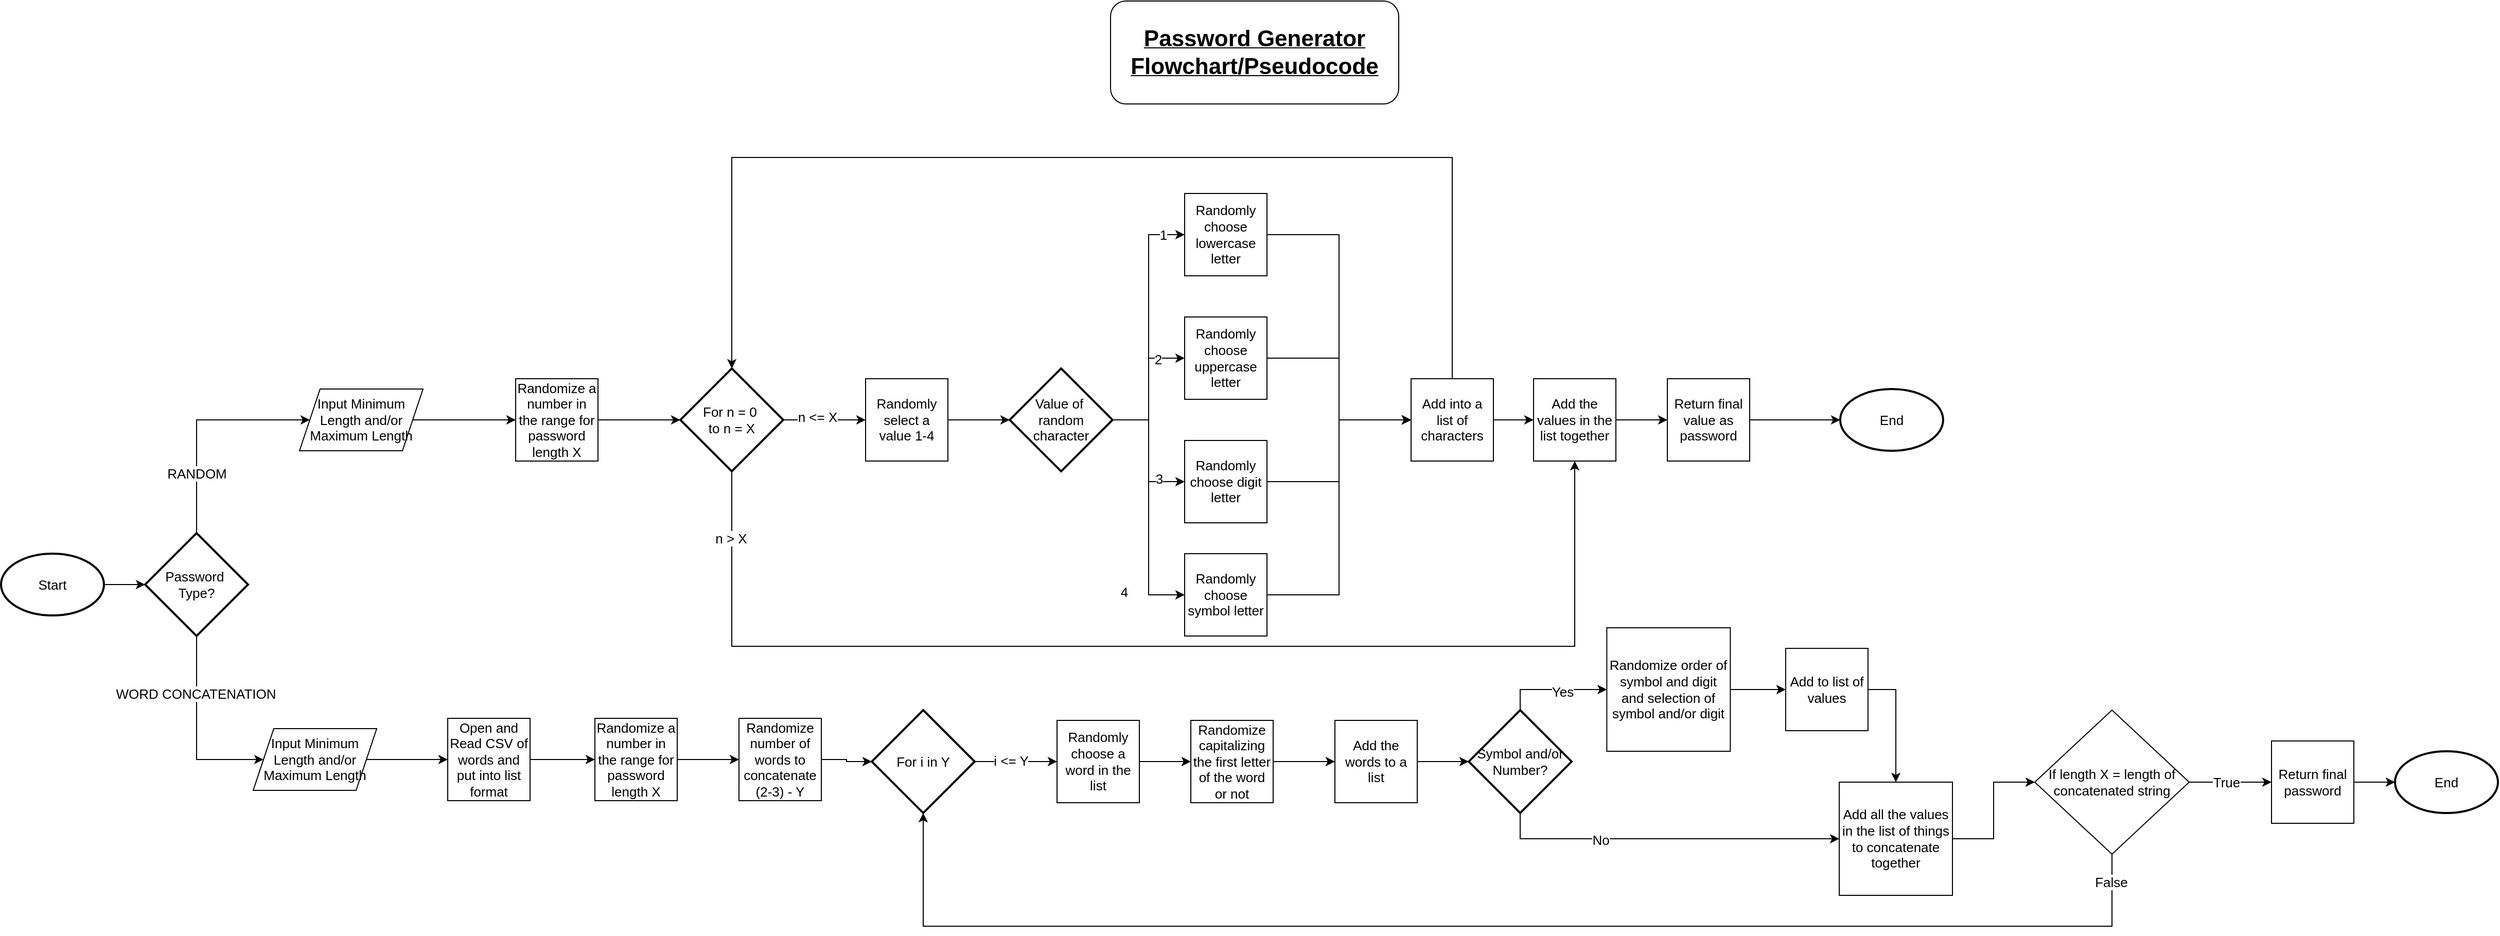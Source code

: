 <mxfile version="24.2.5" type="device">
  <diagram name="Page-1" id="Brz1T-335SznEZl_hwVO">
    <mxGraphModel dx="2511" dy="2027" grid="0" gridSize="10" guides="1" tooltips="1" connect="1" arrows="1" fold="1" page="0" pageScale="1" pageWidth="1100" pageHeight="850" math="0" shadow="0">
      <root>
        <mxCell id="0" />
        <mxCell id="1" parent="0" />
        <mxCell id="74nJ0j-40YjijVrkdA7i-1" value="Start" style="strokeWidth=2;html=1;shape=mxgraph.flowchart.start_1;whiteSpace=wrap;fontSize=13;" vertex="1" parent="1">
          <mxGeometry x="150" y="290" width="100" height="60" as="geometry" />
        </mxCell>
        <mxCell id="74nJ0j-40YjijVrkdA7i-2" value="End" style="strokeWidth=2;html=1;shape=mxgraph.flowchart.start_1;whiteSpace=wrap;fontSize=13;" vertex="1" parent="1">
          <mxGeometry x="2476" y="482" width="100" height="60" as="geometry" />
        </mxCell>
        <mxCell id="74nJ0j-40YjijVrkdA7i-3" value="&lt;b&gt;&lt;u&gt;&lt;font style=&quot;font-size: 22px;&quot;&gt;Password Generator Flowchart/Pseudocode&lt;/font&gt;&lt;/u&gt;&lt;/b&gt;" style="rounded=1;whiteSpace=wrap;html=1;" vertex="1" parent="1">
          <mxGeometry x="1228" y="-247" width="280" height="100" as="geometry" />
        </mxCell>
        <mxCell id="74nJ0j-40YjijVrkdA7i-8" style="edgeStyle=orthogonalEdgeStyle;rounded=0;orthogonalLoop=1;jettySize=auto;html=1;exitX=0.5;exitY=1;exitDx=0;exitDy=0;exitPerimeter=0;entryX=0;entryY=0.5;entryDx=0;entryDy=0;fontSize=13;" edge="1" parent="1" source="74nJ0j-40YjijVrkdA7i-4" target="74nJ0j-40YjijVrkdA7i-7">
          <mxGeometry relative="1" as="geometry">
            <Array as="points">
              <mxPoint x="340" y="490" />
            </Array>
          </mxGeometry>
        </mxCell>
        <mxCell id="74nJ0j-40YjijVrkdA7i-11" value="WORD CONCATENATION" style="edgeLabel;html=1;align=center;verticalAlign=middle;resizable=0;points=[];fontSize=13;" vertex="1" connectable="0" parent="74nJ0j-40YjijVrkdA7i-8">
          <mxGeometry x="-0.402" y="-1" relative="1" as="geometry">
            <mxPoint as="offset" />
          </mxGeometry>
        </mxCell>
        <mxCell id="74nJ0j-40YjijVrkdA7i-9" style="edgeStyle=orthogonalEdgeStyle;rounded=0;orthogonalLoop=1;jettySize=auto;html=1;exitX=0.5;exitY=0;exitDx=0;exitDy=0;exitPerimeter=0;entryX=0;entryY=0.5;entryDx=0;entryDy=0;fontSize=13;" edge="1" parent="1" source="74nJ0j-40YjijVrkdA7i-4" target="74nJ0j-40YjijVrkdA7i-5">
          <mxGeometry relative="1" as="geometry">
            <Array as="points">
              <mxPoint x="340" y="160" />
            </Array>
          </mxGeometry>
        </mxCell>
        <mxCell id="74nJ0j-40YjijVrkdA7i-10" value="RANDOM" style="edgeLabel;html=1;align=center;verticalAlign=middle;resizable=0;points=[];fontSize=13;" vertex="1" connectable="0" parent="74nJ0j-40YjijVrkdA7i-9">
          <mxGeometry x="-0.471" relative="1" as="geometry">
            <mxPoint as="offset" />
          </mxGeometry>
        </mxCell>
        <mxCell id="74nJ0j-40YjijVrkdA7i-4" value="Password&amp;nbsp;&lt;div style=&quot;font-size: 13px;&quot;&gt;Type?&lt;/div&gt;" style="strokeWidth=2;html=1;shape=mxgraph.flowchart.decision;whiteSpace=wrap;fontSize=13;" vertex="1" parent="1">
          <mxGeometry x="290" y="270" width="100" height="100" as="geometry" />
        </mxCell>
        <mxCell id="74nJ0j-40YjijVrkdA7i-15" style="edgeStyle=orthogonalEdgeStyle;rounded=0;orthogonalLoop=1;jettySize=auto;html=1;exitX=1;exitY=0.5;exitDx=0;exitDy=0;fontSize=13;" edge="1" parent="1" source="74nJ0j-40YjijVrkdA7i-5" target="74nJ0j-40YjijVrkdA7i-14">
          <mxGeometry relative="1" as="geometry" />
        </mxCell>
        <mxCell id="74nJ0j-40YjijVrkdA7i-5" value="Input Minimum Length and/or Maximum Length" style="shape=parallelogram;perimeter=parallelogramPerimeter;whiteSpace=wrap;html=1;fixedSize=1;fontSize=13;" vertex="1" parent="1">
          <mxGeometry x="440" y="130" width="120" height="60" as="geometry" />
        </mxCell>
        <mxCell id="74nJ0j-40YjijVrkdA7i-54" style="edgeStyle=orthogonalEdgeStyle;rounded=0;orthogonalLoop=1;jettySize=auto;html=1;exitX=1;exitY=0.5;exitDx=0;exitDy=0;entryX=0;entryY=0.5;entryDx=0;entryDy=0;fontSize=13;" edge="1" parent="1" source="74nJ0j-40YjijVrkdA7i-7" target="74nJ0j-40YjijVrkdA7i-53">
          <mxGeometry relative="1" as="geometry" />
        </mxCell>
        <mxCell id="74nJ0j-40YjijVrkdA7i-7" value="Input Minimum Length and/or Maximum Length" style="shape=parallelogram;perimeter=parallelogramPerimeter;whiteSpace=wrap;html=1;fixedSize=1;fontSize=13;" vertex="1" parent="1">
          <mxGeometry x="395" y="460" width="120" height="60" as="geometry" />
        </mxCell>
        <mxCell id="74nJ0j-40YjijVrkdA7i-16" style="edgeStyle=orthogonalEdgeStyle;rounded=0;orthogonalLoop=1;jettySize=auto;html=1;exitX=1;exitY=0.5;exitDx=0;exitDy=0;entryX=0;entryY=0.5;entryDx=0;entryDy=0;fontSize=13;" edge="1" parent="1" source="74nJ0j-40YjijVrkdA7i-14">
          <mxGeometry relative="1" as="geometry">
            <mxPoint x="810" y="160" as="targetPoint" />
          </mxGeometry>
        </mxCell>
        <mxCell id="74nJ0j-40YjijVrkdA7i-14" value="Randomize a number in the range for password length X" style="whiteSpace=wrap;html=1;aspect=fixed;fontSize=13;" vertex="1" parent="1">
          <mxGeometry x="650" y="120" width="80" height="80" as="geometry" />
        </mxCell>
        <mxCell id="74nJ0j-40YjijVrkdA7i-57" style="edgeStyle=orthogonalEdgeStyle;rounded=0;orthogonalLoop=1;jettySize=auto;html=1;exitX=1;exitY=0.5;exitDx=0;exitDy=0;entryX=0;entryY=0.5;entryDx=0;entryDy=0;fontSize=13;" edge="1" parent="1" source="74nJ0j-40YjijVrkdA7i-17" target="74nJ0j-40YjijVrkdA7i-56">
          <mxGeometry relative="1" as="geometry" />
        </mxCell>
        <mxCell id="74nJ0j-40YjijVrkdA7i-17" value="Randomize a number in the range for password length X" style="whiteSpace=wrap;html=1;aspect=fixed;fontSize=13;" vertex="1" parent="1">
          <mxGeometry x="727" y="450" width="80" height="80" as="geometry" />
        </mxCell>
        <mxCell id="74nJ0j-40YjijVrkdA7i-22" style="edgeStyle=orthogonalEdgeStyle;rounded=0;orthogonalLoop=1;jettySize=auto;html=1;exitX=1;exitY=0.5;exitDx=0;exitDy=0;exitPerimeter=0;entryX=0;entryY=0.5;entryDx=0;entryDy=0;fontSize=13;" edge="1" parent="1" source="74nJ0j-40YjijVrkdA7i-19" target="74nJ0j-40YjijVrkdA7i-21">
          <mxGeometry relative="1" as="geometry" />
        </mxCell>
        <mxCell id="74nJ0j-40YjijVrkdA7i-46" value="n &amp;lt;= X" style="edgeLabel;html=1;align=center;verticalAlign=middle;resizable=0;points=[];fontSize=13;" vertex="1" connectable="0" parent="74nJ0j-40YjijVrkdA7i-22">
          <mxGeometry x="-0.172" y="3" relative="1" as="geometry">
            <mxPoint as="offset" />
          </mxGeometry>
        </mxCell>
        <mxCell id="74nJ0j-40YjijVrkdA7i-58" style="edgeStyle=orthogonalEdgeStyle;rounded=0;orthogonalLoop=1;jettySize=auto;html=1;exitX=0.5;exitY=1;exitDx=0;exitDy=0;exitPerimeter=0;entryX=0.5;entryY=1;entryDx=0;entryDy=0;fontSize=13;" edge="1" parent="1" source="74nJ0j-40YjijVrkdA7i-19" target="74nJ0j-40YjijVrkdA7i-48">
          <mxGeometry relative="1" as="geometry">
            <Array as="points">
              <mxPoint x="860" y="380" />
              <mxPoint x="1679" y="380" />
            </Array>
          </mxGeometry>
        </mxCell>
        <mxCell id="74nJ0j-40YjijVrkdA7i-144" value="n &amp;gt; X" style="edgeLabel;html=1;align=center;verticalAlign=middle;resizable=0;points=[];fontSize=13;" vertex="1" connectable="0" parent="74nJ0j-40YjijVrkdA7i-58">
          <mxGeometry x="-0.89" y="-1" relative="1" as="geometry">
            <mxPoint as="offset" />
          </mxGeometry>
        </mxCell>
        <mxCell id="74nJ0j-40YjijVrkdA7i-19" value="For n = 0&amp;nbsp;&lt;div style=&quot;font-size: 13px;&quot;&gt;&lt;span style=&quot;background-color: initial; font-size: 13px;&quot;&gt;to n = X&lt;/span&gt;&lt;/div&gt;" style="strokeWidth=2;html=1;shape=mxgraph.flowchart.decision;whiteSpace=wrap;fontSize=13;" vertex="1" parent="1">
          <mxGeometry x="810" y="110" width="100" height="100" as="geometry" />
        </mxCell>
        <mxCell id="74nJ0j-40YjijVrkdA7i-24" style="edgeStyle=orthogonalEdgeStyle;rounded=0;orthogonalLoop=1;jettySize=auto;html=1;exitX=1;exitY=0.5;exitDx=0;exitDy=0;fontSize=13;" edge="1" parent="1" source="74nJ0j-40YjijVrkdA7i-21" target="74nJ0j-40YjijVrkdA7i-23">
          <mxGeometry relative="1" as="geometry" />
        </mxCell>
        <mxCell id="74nJ0j-40YjijVrkdA7i-21" value="Randomly select a value 1-4" style="whiteSpace=wrap;html=1;aspect=fixed;fontSize=13;" vertex="1" parent="1">
          <mxGeometry x="990" y="120" width="80" height="80" as="geometry" />
        </mxCell>
        <mxCell id="74nJ0j-40YjijVrkdA7i-29" style="edgeStyle=orthogonalEdgeStyle;rounded=0;orthogonalLoop=1;jettySize=auto;html=1;exitX=1;exitY=0.5;exitDx=0;exitDy=0;exitPerimeter=0;entryX=0;entryY=0.5;entryDx=0;entryDy=0;fontSize=13;" edge="1" parent="1" source="74nJ0j-40YjijVrkdA7i-23" target="74nJ0j-40YjijVrkdA7i-25">
          <mxGeometry relative="1" as="geometry" />
        </mxCell>
        <mxCell id="74nJ0j-40YjijVrkdA7i-35" value="1" style="edgeLabel;html=1;align=center;verticalAlign=middle;resizable=0;points=[];fontSize=13;" vertex="1" connectable="0" parent="74nJ0j-40YjijVrkdA7i-29">
          <mxGeometry x="0.829" relative="1" as="geometry">
            <mxPoint as="offset" />
          </mxGeometry>
        </mxCell>
        <mxCell id="74nJ0j-40YjijVrkdA7i-30" style="edgeStyle=orthogonalEdgeStyle;rounded=0;orthogonalLoop=1;jettySize=auto;html=1;exitX=1;exitY=0.5;exitDx=0;exitDy=0;exitPerimeter=0;fontSize=13;" edge="1" parent="1" source="74nJ0j-40YjijVrkdA7i-23" target="74nJ0j-40YjijVrkdA7i-26">
          <mxGeometry relative="1" as="geometry" />
        </mxCell>
        <mxCell id="74nJ0j-40YjijVrkdA7i-36" value="2" style="edgeLabel;html=1;align=center;verticalAlign=middle;resizable=0;points=[];fontSize=13;" vertex="1" connectable="0" parent="74nJ0j-40YjijVrkdA7i-30">
          <mxGeometry x="0.595" y="-1" relative="1" as="geometry">
            <mxPoint as="offset" />
          </mxGeometry>
        </mxCell>
        <mxCell id="74nJ0j-40YjijVrkdA7i-31" style="edgeStyle=orthogonalEdgeStyle;rounded=0;orthogonalLoop=1;jettySize=auto;html=1;exitX=1;exitY=0.5;exitDx=0;exitDy=0;exitPerimeter=0;entryX=0;entryY=0.5;entryDx=0;entryDy=0;fontSize=13;" edge="1" parent="1" source="74nJ0j-40YjijVrkdA7i-23" target="74nJ0j-40YjijVrkdA7i-27">
          <mxGeometry relative="1" as="geometry" />
        </mxCell>
        <mxCell id="74nJ0j-40YjijVrkdA7i-37" value="3" style="edgeLabel;html=1;align=center;verticalAlign=middle;resizable=0;points=[];fontSize=13;" vertex="1" connectable="0" parent="74nJ0j-40YjijVrkdA7i-31">
          <mxGeometry x="0.61" y="3" relative="1" as="geometry">
            <mxPoint as="offset" />
          </mxGeometry>
        </mxCell>
        <mxCell id="74nJ0j-40YjijVrkdA7i-32" style="edgeStyle=orthogonalEdgeStyle;rounded=0;orthogonalLoop=1;jettySize=auto;html=1;exitX=1;exitY=0.5;exitDx=0;exitDy=0;exitPerimeter=0;entryX=0;entryY=0.5;entryDx=0;entryDy=0;fontSize=13;" edge="1" parent="1" source="74nJ0j-40YjijVrkdA7i-23" target="74nJ0j-40YjijVrkdA7i-28">
          <mxGeometry relative="1" as="geometry" />
        </mxCell>
        <mxCell id="74nJ0j-40YjijVrkdA7i-38" value="4" style="edgeLabel;html=1;align=center;verticalAlign=middle;resizable=0;points=[];fontSize=13;" vertex="1" connectable="0" parent="74nJ0j-40YjijVrkdA7i-32">
          <mxGeometry x="0.797" y="3" relative="1" as="geometry">
            <mxPoint x="-35" as="offset" />
          </mxGeometry>
        </mxCell>
        <mxCell id="74nJ0j-40YjijVrkdA7i-23" value="Value of&amp;nbsp;&lt;div style=&quot;font-size: 13px;&quot;&gt;random&lt;div style=&quot;font-size: 13px;&quot;&gt;character&lt;/div&gt;&lt;/div&gt;" style="strokeWidth=2;html=1;shape=mxgraph.flowchart.decision;whiteSpace=wrap;fontSize=13;" vertex="1" parent="1">
          <mxGeometry x="1130" y="110" width="100" height="100" as="geometry" />
        </mxCell>
        <mxCell id="74nJ0j-40YjijVrkdA7i-41" style="edgeStyle=orthogonalEdgeStyle;rounded=0;orthogonalLoop=1;jettySize=auto;html=1;exitX=1;exitY=0.5;exitDx=0;exitDy=0;entryX=0;entryY=0.5;entryDx=0;entryDy=0;fontSize=13;" edge="1" parent="1" source="74nJ0j-40YjijVrkdA7i-25" target="74nJ0j-40YjijVrkdA7i-39">
          <mxGeometry relative="1" as="geometry" />
        </mxCell>
        <mxCell id="74nJ0j-40YjijVrkdA7i-25" value="Randomly choose lowercase letter" style="whiteSpace=wrap;html=1;aspect=fixed;fontSize=13;" vertex="1" parent="1">
          <mxGeometry x="1300" y="-60" width="80" height="80" as="geometry" />
        </mxCell>
        <mxCell id="74nJ0j-40YjijVrkdA7i-42" style="edgeStyle=orthogonalEdgeStyle;rounded=0;orthogonalLoop=1;jettySize=auto;html=1;exitX=1;exitY=0.5;exitDx=0;exitDy=0;entryX=0;entryY=0.5;entryDx=0;entryDy=0;fontSize=13;" edge="1" parent="1" source="74nJ0j-40YjijVrkdA7i-26" target="74nJ0j-40YjijVrkdA7i-39">
          <mxGeometry relative="1" as="geometry" />
        </mxCell>
        <mxCell id="74nJ0j-40YjijVrkdA7i-26" value="Randomly choose uppercase letter" style="whiteSpace=wrap;html=1;aspect=fixed;fontSize=13;" vertex="1" parent="1">
          <mxGeometry x="1300" y="60" width="80" height="80" as="geometry" />
        </mxCell>
        <mxCell id="74nJ0j-40YjijVrkdA7i-43" style="edgeStyle=orthogonalEdgeStyle;rounded=0;orthogonalLoop=1;jettySize=auto;html=1;exitX=1;exitY=0.5;exitDx=0;exitDy=0;entryX=0;entryY=0.5;entryDx=0;entryDy=0;fontSize=13;" edge="1" parent="1" source="74nJ0j-40YjijVrkdA7i-27" target="74nJ0j-40YjijVrkdA7i-39">
          <mxGeometry relative="1" as="geometry" />
        </mxCell>
        <mxCell id="74nJ0j-40YjijVrkdA7i-27" value="Randomly choose digit letter" style="whiteSpace=wrap;html=1;aspect=fixed;fontSize=13;" vertex="1" parent="1">
          <mxGeometry x="1300" y="180" width="80" height="80" as="geometry" />
        </mxCell>
        <mxCell id="74nJ0j-40YjijVrkdA7i-44" style="edgeStyle=orthogonalEdgeStyle;rounded=0;orthogonalLoop=1;jettySize=auto;html=1;exitX=1;exitY=0.5;exitDx=0;exitDy=0;entryX=0;entryY=0.5;entryDx=0;entryDy=0;fontSize=13;" edge="1" parent="1" source="74nJ0j-40YjijVrkdA7i-28" target="74nJ0j-40YjijVrkdA7i-39">
          <mxGeometry relative="1" as="geometry" />
        </mxCell>
        <mxCell id="74nJ0j-40YjijVrkdA7i-28" value="Randomly choose symbol letter" style="whiteSpace=wrap;html=1;aspect=fixed;fontSize=13;" vertex="1" parent="1">
          <mxGeometry x="1300" y="290" width="80" height="80" as="geometry" />
        </mxCell>
        <mxCell id="74nJ0j-40YjijVrkdA7i-49" style="edgeStyle=orthogonalEdgeStyle;rounded=0;orthogonalLoop=1;jettySize=auto;html=1;exitX=1;exitY=0.5;exitDx=0;exitDy=0;entryX=0;entryY=0.5;entryDx=0;entryDy=0;fontSize=13;" edge="1" parent="1" source="74nJ0j-40YjijVrkdA7i-39" target="74nJ0j-40YjijVrkdA7i-48">
          <mxGeometry relative="1" as="geometry" />
        </mxCell>
        <mxCell id="74nJ0j-40YjijVrkdA7i-39" value="Add into a list of characters" style="whiteSpace=wrap;html=1;aspect=fixed;fontSize=13;" vertex="1" parent="1">
          <mxGeometry x="1520" y="120" width="80" height="80" as="geometry" />
        </mxCell>
        <mxCell id="74nJ0j-40YjijVrkdA7i-45" style="edgeStyle=orthogonalEdgeStyle;rounded=0;orthogonalLoop=1;jettySize=auto;html=1;exitX=0.5;exitY=0;exitDx=0;exitDy=0;entryX=0.5;entryY=0;entryDx=0;entryDy=0;entryPerimeter=0;fontSize=13;" edge="1" parent="1" source="74nJ0j-40YjijVrkdA7i-39" target="74nJ0j-40YjijVrkdA7i-19">
          <mxGeometry relative="1" as="geometry">
            <Array as="points">
              <mxPoint x="1560" y="-95" />
              <mxPoint x="860" y="-95" />
            </Array>
          </mxGeometry>
        </mxCell>
        <mxCell id="74nJ0j-40YjijVrkdA7i-52" style="edgeStyle=orthogonalEdgeStyle;rounded=0;orthogonalLoop=1;jettySize=auto;html=1;exitX=1;exitY=0.5;exitDx=0;exitDy=0;entryX=0;entryY=0.5;entryDx=0;entryDy=0;fontSize=13;" edge="1" parent="1" source="74nJ0j-40YjijVrkdA7i-48" target="74nJ0j-40YjijVrkdA7i-51">
          <mxGeometry relative="1" as="geometry" />
        </mxCell>
        <mxCell id="74nJ0j-40YjijVrkdA7i-48" value="Add the values in the list together" style="whiteSpace=wrap;html=1;aspect=fixed;fontSize=13;" vertex="1" parent="1">
          <mxGeometry x="1639" y="120" width="80" height="80" as="geometry" />
        </mxCell>
        <mxCell id="74nJ0j-40YjijVrkdA7i-143" style="edgeStyle=orthogonalEdgeStyle;rounded=0;orthogonalLoop=1;jettySize=auto;html=1;exitX=1;exitY=0.5;exitDx=0;exitDy=0;fontSize=13;" edge="1" parent="1" source="74nJ0j-40YjijVrkdA7i-51" target="74nJ0j-40YjijVrkdA7i-142">
          <mxGeometry relative="1" as="geometry" />
        </mxCell>
        <mxCell id="74nJ0j-40YjijVrkdA7i-51" value="Return final value as password" style="whiteSpace=wrap;html=1;aspect=fixed;fontSize=13;" vertex="1" parent="1">
          <mxGeometry x="1769" y="120" width="80" height="80" as="geometry" />
        </mxCell>
        <mxCell id="74nJ0j-40YjijVrkdA7i-55" style="edgeStyle=orthogonalEdgeStyle;rounded=0;orthogonalLoop=1;jettySize=auto;html=1;exitX=1;exitY=0.5;exitDx=0;exitDy=0;entryX=0;entryY=0.5;entryDx=0;entryDy=0;fontSize=13;" edge="1" parent="1" source="74nJ0j-40YjijVrkdA7i-53" target="74nJ0j-40YjijVrkdA7i-17">
          <mxGeometry relative="1" as="geometry" />
        </mxCell>
        <mxCell id="74nJ0j-40YjijVrkdA7i-53" value="Open and Read CSV of words and put into list format" style="whiteSpace=wrap;html=1;aspect=fixed;fontSize=13;" vertex="1" parent="1">
          <mxGeometry x="584" y="450" width="80" height="80" as="geometry" />
        </mxCell>
        <mxCell id="74nJ0j-40YjijVrkdA7i-61" style="edgeStyle=orthogonalEdgeStyle;rounded=0;orthogonalLoop=1;jettySize=auto;html=1;exitX=1;exitY=0.5;exitDx=0;exitDy=0;fontSize=13;" edge="1" parent="1" source="74nJ0j-40YjijVrkdA7i-56" target="74nJ0j-40YjijVrkdA7i-59">
          <mxGeometry relative="1" as="geometry" />
        </mxCell>
        <mxCell id="74nJ0j-40YjijVrkdA7i-56" value="Randomize number of words to concatenate (2-3) - Y" style="whiteSpace=wrap;html=1;aspect=fixed;fontSize=13;" vertex="1" parent="1">
          <mxGeometry x="867" y="450" width="80" height="80" as="geometry" />
        </mxCell>
        <mxCell id="74nJ0j-40YjijVrkdA7i-63" style="edgeStyle=orthogonalEdgeStyle;rounded=0;orthogonalLoop=1;jettySize=auto;html=1;exitX=1;exitY=0.5;exitDx=0;exitDy=0;exitPerimeter=0;fontSize=13;" edge="1" parent="1" source="74nJ0j-40YjijVrkdA7i-59" target="74nJ0j-40YjijVrkdA7i-62">
          <mxGeometry relative="1" as="geometry" />
        </mxCell>
        <mxCell id="74nJ0j-40YjijVrkdA7i-64" value="i &amp;lt;= Y" style="edgeLabel;html=1;align=center;verticalAlign=middle;resizable=0;points=[];fontSize=13;" vertex="1" connectable="0" parent="74nJ0j-40YjijVrkdA7i-63">
          <mxGeometry x="-0.128" y="1" relative="1" as="geometry">
            <mxPoint as="offset" />
          </mxGeometry>
        </mxCell>
        <mxCell id="74nJ0j-40YjijVrkdA7i-59" value="For i in Y" style="strokeWidth=2;html=1;shape=mxgraph.flowchart.decision;whiteSpace=wrap;fontSize=13;" vertex="1" parent="1">
          <mxGeometry x="996" y="442" width="100" height="100" as="geometry" />
        </mxCell>
        <mxCell id="74nJ0j-40YjijVrkdA7i-62" value="Randomly choose a word in the list" style="whiteSpace=wrap;html=1;aspect=fixed;fontSize=13;" vertex="1" parent="1">
          <mxGeometry x="1176" y="452" width="80" height="80" as="geometry" />
        </mxCell>
        <mxCell id="74nJ0j-40YjijVrkdA7i-67" style="edgeStyle=orthogonalEdgeStyle;rounded=0;orthogonalLoop=1;jettySize=auto;html=1;exitX=1;exitY=0.5;exitDx=0;exitDy=0;entryX=0;entryY=0.5;entryDx=0;entryDy=0;entryPerimeter=0;fontSize=13;" edge="1" parent="1" source="74nJ0j-40YjijVrkdA7i-62">
          <mxGeometry relative="1" as="geometry">
            <mxPoint x="1306" y="492" as="targetPoint" />
          </mxGeometry>
        </mxCell>
        <mxCell id="74nJ0j-40YjijVrkdA7i-74" value="Add the words to a list" style="whiteSpace=wrap;html=1;aspect=fixed;fontSize=13;" vertex="1" parent="1">
          <mxGeometry x="1446" y="452" width="80" height="80" as="geometry" />
        </mxCell>
        <mxCell id="74nJ0j-40YjijVrkdA7i-150" style="edgeStyle=orthogonalEdgeStyle;rounded=0;orthogonalLoop=1;jettySize=auto;html=1;exitX=0.5;exitY=0;exitDx=0;exitDy=0;exitPerimeter=0;entryX=0;entryY=0.5;entryDx=0;entryDy=0;fontSize=13;" edge="1" parent="1" source="74nJ0j-40YjijVrkdA7i-84" target="74nJ0j-40YjijVrkdA7i-149">
          <mxGeometry relative="1" as="geometry" />
        </mxCell>
        <mxCell id="74nJ0j-40YjijVrkdA7i-151" value="Yes" style="edgeLabel;html=1;align=center;verticalAlign=middle;resizable=0;points=[];fontSize=13;" vertex="1" connectable="0" parent="74nJ0j-40YjijVrkdA7i-150">
          <mxGeometry x="0.162" y="-2" relative="1" as="geometry">
            <mxPoint as="offset" />
          </mxGeometry>
        </mxCell>
        <mxCell id="74nJ0j-40YjijVrkdA7i-152" style="edgeStyle=orthogonalEdgeStyle;rounded=0;orthogonalLoop=1;jettySize=auto;html=1;exitX=0.5;exitY=1;exitDx=0;exitDy=0;exitPerimeter=0;entryX=0;entryY=0.5;entryDx=0;entryDy=0;fontSize=13;" edge="1" parent="1" source="74nJ0j-40YjijVrkdA7i-84" target="74nJ0j-40YjijVrkdA7i-129">
          <mxGeometry relative="1" as="geometry" />
        </mxCell>
        <mxCell id="74nJ0j-40YjijVrkdA7i-153" value="No" style="edgeLabel;html=1;align=center;verticalAlign=middle;resizable=0;points=[];fontSize=13;" vertex="1" connectable="0" parent="74nJ0j-40YjijVrkdA7i-152">
          <mxGeometry x="-0.38" y="-1" relative="1" as="geometry">
            <mxPoint x="-1" as="offset" />
          </mxGeometry>
        </mxCell>
        <mxCell id="74nJ0j-40YjijVrkdA7i-84" value="Symbol and/or Number?" style="strokeWidth=2;html=1;shape=mxgraph.flowchart.decision;whiteSpace=wrap;fontSize=13;" vertex="1" parent="1">
          <mxGeometry x="1576" y="442" width="100" height="100" as="geometry" />
        </mxCell>
        <mxCell id="74nJ0j-40YjijVrkdA7i-133" style="edgeStyle=orthogonalEdgeStyle;rounded=0;orthogonalLoop=1;jettySize=auto;html=1;exitX=1;exitY=0.5;exitDx=0;exitDy=0;entryX=0;entryY=0.5;entryDx=0;entryDy=0;fontSize=13;" edge="1" parent="1" source="74nJ0j-40YjijVrkdA7i-129" target="74nJ0j-40YjijVrkdA7i-132">
          <mxGeometry relative="1" as="geometry" />
        </mxCell>
        <mxCell id="74nJ0j-40YjijVrkdA7i-129" value="Add all the values in the list of things to concatenate together" style="whiteSpace=wrap;html=1;aspect=fixed;fontSize=13;" vertex="1" parent="1">
          <mxGeometry x="1936.0" y="512" width="110" height="110" as="geometry" />
        </mxCell>
        <mxCell id="74nJ0j-40YjijVrkdA7i-132" value="If length X = length of concatenated string" style="rhombus;whiteSpace=wrap;html=1;fontSize=13;" vertex="1" parent="1">
          <mxGeometry x="2126" y="442" width="150" height="140" as="geometry" />
        </mxCell>
        <mxCell id="74nJ0j-40YjijVrkdA7i-139" style="edgeStyle=orthogonalEdgeStyle;rounded=0;orthogonalLoop=1;jettySize=auto;html=1;exitX=0.5;exitY=1;exitDx=0;exitDy=0;entryX=0.5;entryY=1;entryDx=0;entryDy=0;entryPerimeter=0;fontSize=13;" edge="1" parent="1" source="74nJ0j-40YjijVrkdA7i-132" target="74nJ0j-40YjijVrkdA7i-59">
          <mxGeometry relative="1" as="geometry">
            <Array as="points">
              <mxPoint x="2201" y="652" />
              <mxPoint x="1046" y="652" />
            </Array>
          </mxGeometry>
        </mxCell>
        <mxCell id="74nJ0j-40YjijVrkdA7i-140" value="False" style="edgeLabel;html=1;align=center;verticalAlign=middle;resizable=0;points=[];fontSize=13;" vertex="1" connectable="0" parent="74nJ0j-40YjijVrkdA7i-139">
          <mxGeometry x="-0.96" y="-1" relative="1" as="geometry">
            <mxPoint as="offset" />
          </mxGeometry>
        </mxCell>
        <mxCell id="74nJ0j-40YjijVrkdA7i-141" style="edgeStyle=orthogonalEdgeStyle;rounded=0;orthogonalLoop=1;jettySize=auto;html=1;exitX=1;exitY=0.5;exitDx=0;exitDy=0;entryX=0;entryY=0.5;entryDx=0;entryDy=0;entryPerimeter=0;fontSize=13;" edge="1" parent="1" source="74nJ0j-40YjijVrkdA7i-137" target="74nJ0j-40YjijVrkdA7i-2">
          <mxGeometry relative="1" as="geometry" />
        </mxCell>
        <mxCell id="74nJ0j-40YjijVrkdA7i-142" value="End" style="strokeWidth=2;html=1;shape=mxgraph.flowchart.start_1;whiteSpace=wrap;fontSize=13;" vertex="1" parent="1">
          <mxGeometry x="1936.95" y="130" width="100" height="60" as="geometry" />
        </mxCell>
        <mxCell id="74nJ0j-40YjijVrkdA7i-147" style="edgeStyle=orthogonalEdgeStyle;rounded=0;orthogonalLoop=1;jettySize=auto;html=1;exitX=1;exitY=0.5;exitDx=0;exitDy=0;entryX=0;entryY=0.5;entryDx=0;entryDy=0;fontSize=13;" edge="1" parent="1" source="74nJ0j-40YjijVrkdA7i-145" target="74nJ0j-40YjijVrkdA7i-74">
          <mxGeometry relative="1" as="geometry" />
        </mxCell>
        <mxCell id="74nJ0j-40YjijVrkdA7i-145" value="Randomize capitalizing the first letter of the word or not" style="whiteSpace=wrap;html=1;aspect=fixed;fontSize=13;" vertex="1" parent="1">
          <mxGeometry x="1306" y="452" width="80" height="80" as="geometry" />
        </mxCell>
        <mxCell id="74nJ0j-40YjijVrkdA7i-148" style="edgeStyle=orthogonalEdgeStyle;rounded=0;orthogonalLoop=1;jettySize=auto;html=1;exitX=1;exitY=0.5;exitDx=0;exitDy=0;entryX=0;entryY=0.5;entryDx=0;entryDy=0;entryPerimeter=0;fontSize=13;" edge="1" parent="1" source="74nJ0j-40YjijVrkdA7i-74" target="74nJ0j-40YjijVrkdA7i-84">
          <mxGeometry relative="1" as="geometry" />
        </mxCell>
        <mxCell id="74nJ0j-40YjijVrkdA7i-154" style="edgeStyle=orthogonalEdgeStyle;rounded=0;orthogonalLoop=1;jettySize=auto;html=1;exitX=1;exitY=0.5;exitDx=0;exitDy=0;entryX=0.5;entryY=0;entryDx=0;entryDy=0;fontSize=13;" edge="1" parent="1" source="74nJ0j-40YjijVrkdA7i-155" target="74nJ0j-40YjijVrkdA7i-129">
          <mxGeometry relative="1" as="geometry" />
        </mxCell>
        <mxCell id="74nJ0j-40YjijVrkdA7i-149" value="Randomize order of symbol and digit and selection of symbol and/or digit" style="whiteSpace=wrap;html=1;aspect=fixed;fontSize=13;" vertex="1" parent="1">
          <mxGeometry x="1710.18" y="362" width="120" height="120" as="geometry" />
        </mxCell>
        <mxCell id="74nJ0j-40YjijVrkdA7i-156" value="" style="edgeStyle=orthogonalEdgeStyle;rounded=0;orthogonalLoop=1;jettySize=auto;html=1;exitX=1;exitY=0.5;exitDx=0;exitDy=0;entryX=0;entryY=0.5;entryDx=0;entryDy=0;fontSize=13;" edge="1" parent="1" source="74nJ0j-40YjijVrkdA7i-149" target="74nJ0j-40YjijVrkdA7i-155">
          <mxGeometry relative="1" as="geometry">
            <mxPoint x="1830.18" y="422" as="sourcePoint" />
            <mxPoint x="1955.18" y="512" as="targetPoint" />
          </mxGeometry>
        </mxCell>
        <mxCell id="74nJ0j-40YjijVrkdA7i-155" value="Add to list of values" style="whiteSpace=wrap;html=1;aspect=fixed;fontSize=13;" vertex="1" parent="1">
          <mxGeometry x="1883.95" y="382" width="80" height="80" as="geometry" />
        </mxCell>
        <mxCell id="74nJ0j-40YjijVrkdA7i-157" value="" style="edgeStyle=orthogonalEdgeStyle;rounded=0;orthogonalLoop=1;jettySize=auto;html=1;exitX=1;exitY=0.5;exitDx=0;exitDy=0;entryX=0;entryY=0.5;entryDx=0;entryDy=0;fontSize=13;" edge="1" parent="1" source="74nJ0j-40YjijVrkdA7i-132" target="74nJ0j-40YjijVrkdA7i-137">
          <mxGeometry relative="1" as="geometry">
            <mxPoint x="2340.18" y="512" as="sourcePoint" />
            <mxPoint x="2700.18" y="497.45" as="targetPoint" />
          </mxGeometry>
        </mxCell>
        <mxCell id="74nJ0j-40YjijVrkdA7i-158" value="True" style="edgeLabel;html=1;align=center;verticalAlign=middle;resizable=0;points=[];fontSize=13;" vertex="1" connectable="0" parent="74nJ0j-40YjijVrkdA7i-157">
          <mxGeometry x="-0.099" relative="1" as="geometry">
            <mxPoint as="offset" />
          </mxGeometry>
        </mxCell>
        <mxCell id="74nJ0j-40YjijVrkdA7i-137" value="Return final password" style="whiteSpace=wrap;html=1;aspect=fixed;fontSize=13;" vertex="1" parent="1">
          <mxGeometry x="2356" y="472" width="80" height="80" as="geometry" />
        </mxCell>
        <mxCell id="74nJ0j-40YjijVrkdA7i-159" style="edgeStyle=orthogonalEdgeStyle;rounded=0;orthogonalLoop=1;jettySize=auto;html=1;exitX=1;exitY=0.5;exitDx=0;exitDy=0;exitPerimeter=0;entryX=0;entryY=0.5;entryDx=0;entryDy=0;entryPerimeter=0;fontSize=13;" edge="1" parent="1" source="74nJ0j-40YjijVrkdA7i-1" target="74nJ0j-40YjijVrkdA7i-4">
          <mxGeometry relative="1" as="geometry" />
        </mxCell>
      </root>
    </mxGraphModel>
  </diagram>
</mxfile>
